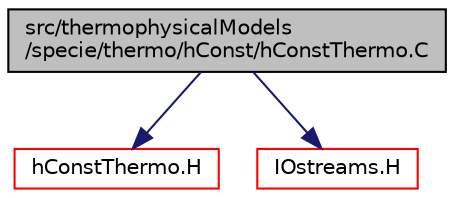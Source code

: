digraph "src/thermophysicalModels/specie/thermo/hConst/hConstThermo.C"
{
  bgcolor="transparent";
  edge [fontname="Helvetica",fontsize="10",labelfontname="Helvetica",labelfontsize="10"];
  node [fontname="Helvetica",fontsize="10",shape=record];
  Node1 [label="src/thermophysicalModels\l/specie/thermo/hConst/hConstThermo.C",height=0.2,width=0.4,color="black", fillcolor="grey75", style="filled" fontcolor="black"];
  Node1 -> Node2 [color="midnightblue",fontsize="10",style="solid",fontname="Helvetica"];
  Node2 [label="hConstThermo.H",height=0.2,width=0.4,color="red",URL="$hConstThermo_8H.html"];
  Node1 -> Node3 [color="midnightblue",fontsize="10",style="solid",fontname="Helvetica"];
  Node3 [label="IOstreams.H",height=0.2,width=0.4,color="red",URL="$IOstreams_8H.html",tooltip="Useful combination of include files which define Sin, Sout and Serr and the use of IO streams general..."];
}
